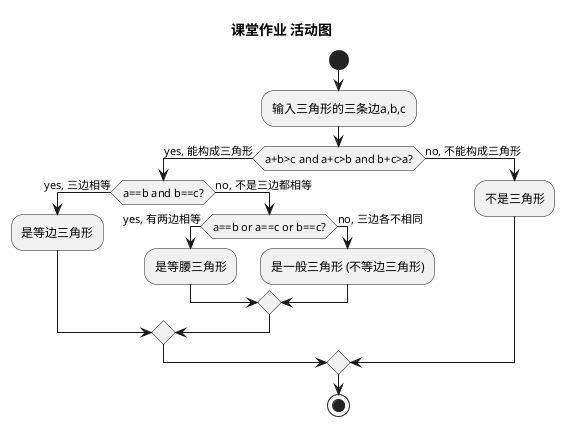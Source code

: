@startuml 课堂作业
' 判断输入等边,等腰,一般三角形
title 课堂作业 活动图

start

:输入三角形的三条边a,b,c;

if (a+b>c and a+c>b and b+c>a?) then (yes, 能构成三角形)
  if (a==b and b==c?) then (yes, 三边相等)
    :是等边三角形;
  else (no, 不是三边都相等)
    if (a==b or a==c or b==c?) then (yes, 有两边相等)
      :是等腰三角形;
    else (no, 三边各不相同)
      :是一般三角形 (不等边三角形);
    endif
  endif
else (no, 不能构成三角形)
  :不是三角形;
endif

stop

@enduml
